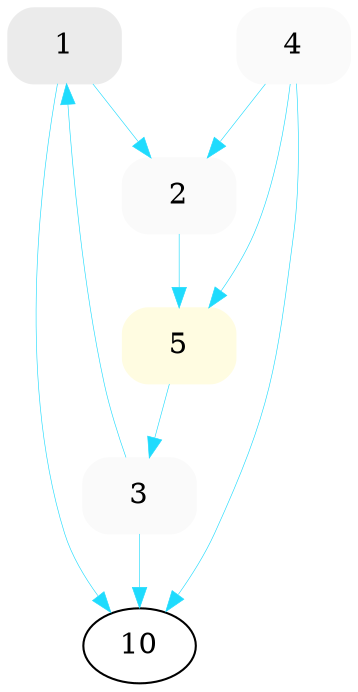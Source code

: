 
digraph G {
fontname="Helvetica";

1 -> 10 [color="#1FDBFD", style="setlinewidth(0.3)" ];


3 -> 10 [color="#1FDBFD", style="setlinewidth(0.3)" ];


4 -> 10 [color="#1FDBFD", style="setlinewidth(0.3)" ];


3 -> 1 [color="#1FDBFD", style="setlinewidth(0.3)" ];


5 -> 3 [color="#1FDBFD", style="setlinewidth(0.3)" ];


4 -> 5 [color="#1FDBFD", style="setlinewidth(0.3)" ];


2 -> 5 [color="#1FDBFD", style="setlinewidth(0.3)" ];


1 -> 2 [color="#1FDBFD", style="setlinewidth(0.3)" ];


4 -> 2 [color="#1FDBFD", style="setlinewidth(0.3)" ];

/* Node attributes */

1 [color="#ebebeb", shape="box" style="filled,rounded", fillcolor="#ebebeb", URL="/p/GCC/t/1", tooltip="FIXED -           * config/m32c/m32c.c (TARGET_PROMOTE_FUN...", target="_blank"];


2 [color="#fafafa", shape="box" style="filled,rounded", fillcolor="#fafafa", URL="/p/GCC/t/2", tooltip="OPEN -  Updated the wrong changelog   	PR fortran/39861 	...", target="_blank"];


3 [color="#fafafa", shape="box" style="filled,rounded", fillcolor="#fafafa", URL="/p/GCC/t/3", tooltip="REOPEN -   	* sem_warn.adb: Add comment on obsolete warning...", target="_blank"];


4 [color="#fafafa", shape="box" style="filled,rounded", fillcolor="#fafafa", URL="/p/GCC/t/4", tooltip="REOPEN -  	* configure.ac:  Also check if assembler support...", target="_blank"];


5 [color="#fffce1", shape="box" style="filled,rounded", fillcolor="#fffce1", URL="/p/GCC/t/5", tooltip="REVIEW -  Minor reformatting.    	PR target/39856 	* reg-st...", target="_blank"];


10 [color="black", shape="ellipse" style="filled,rounded", fillcolor="white", URL="", tooltip="10", target="_blank"];

}
